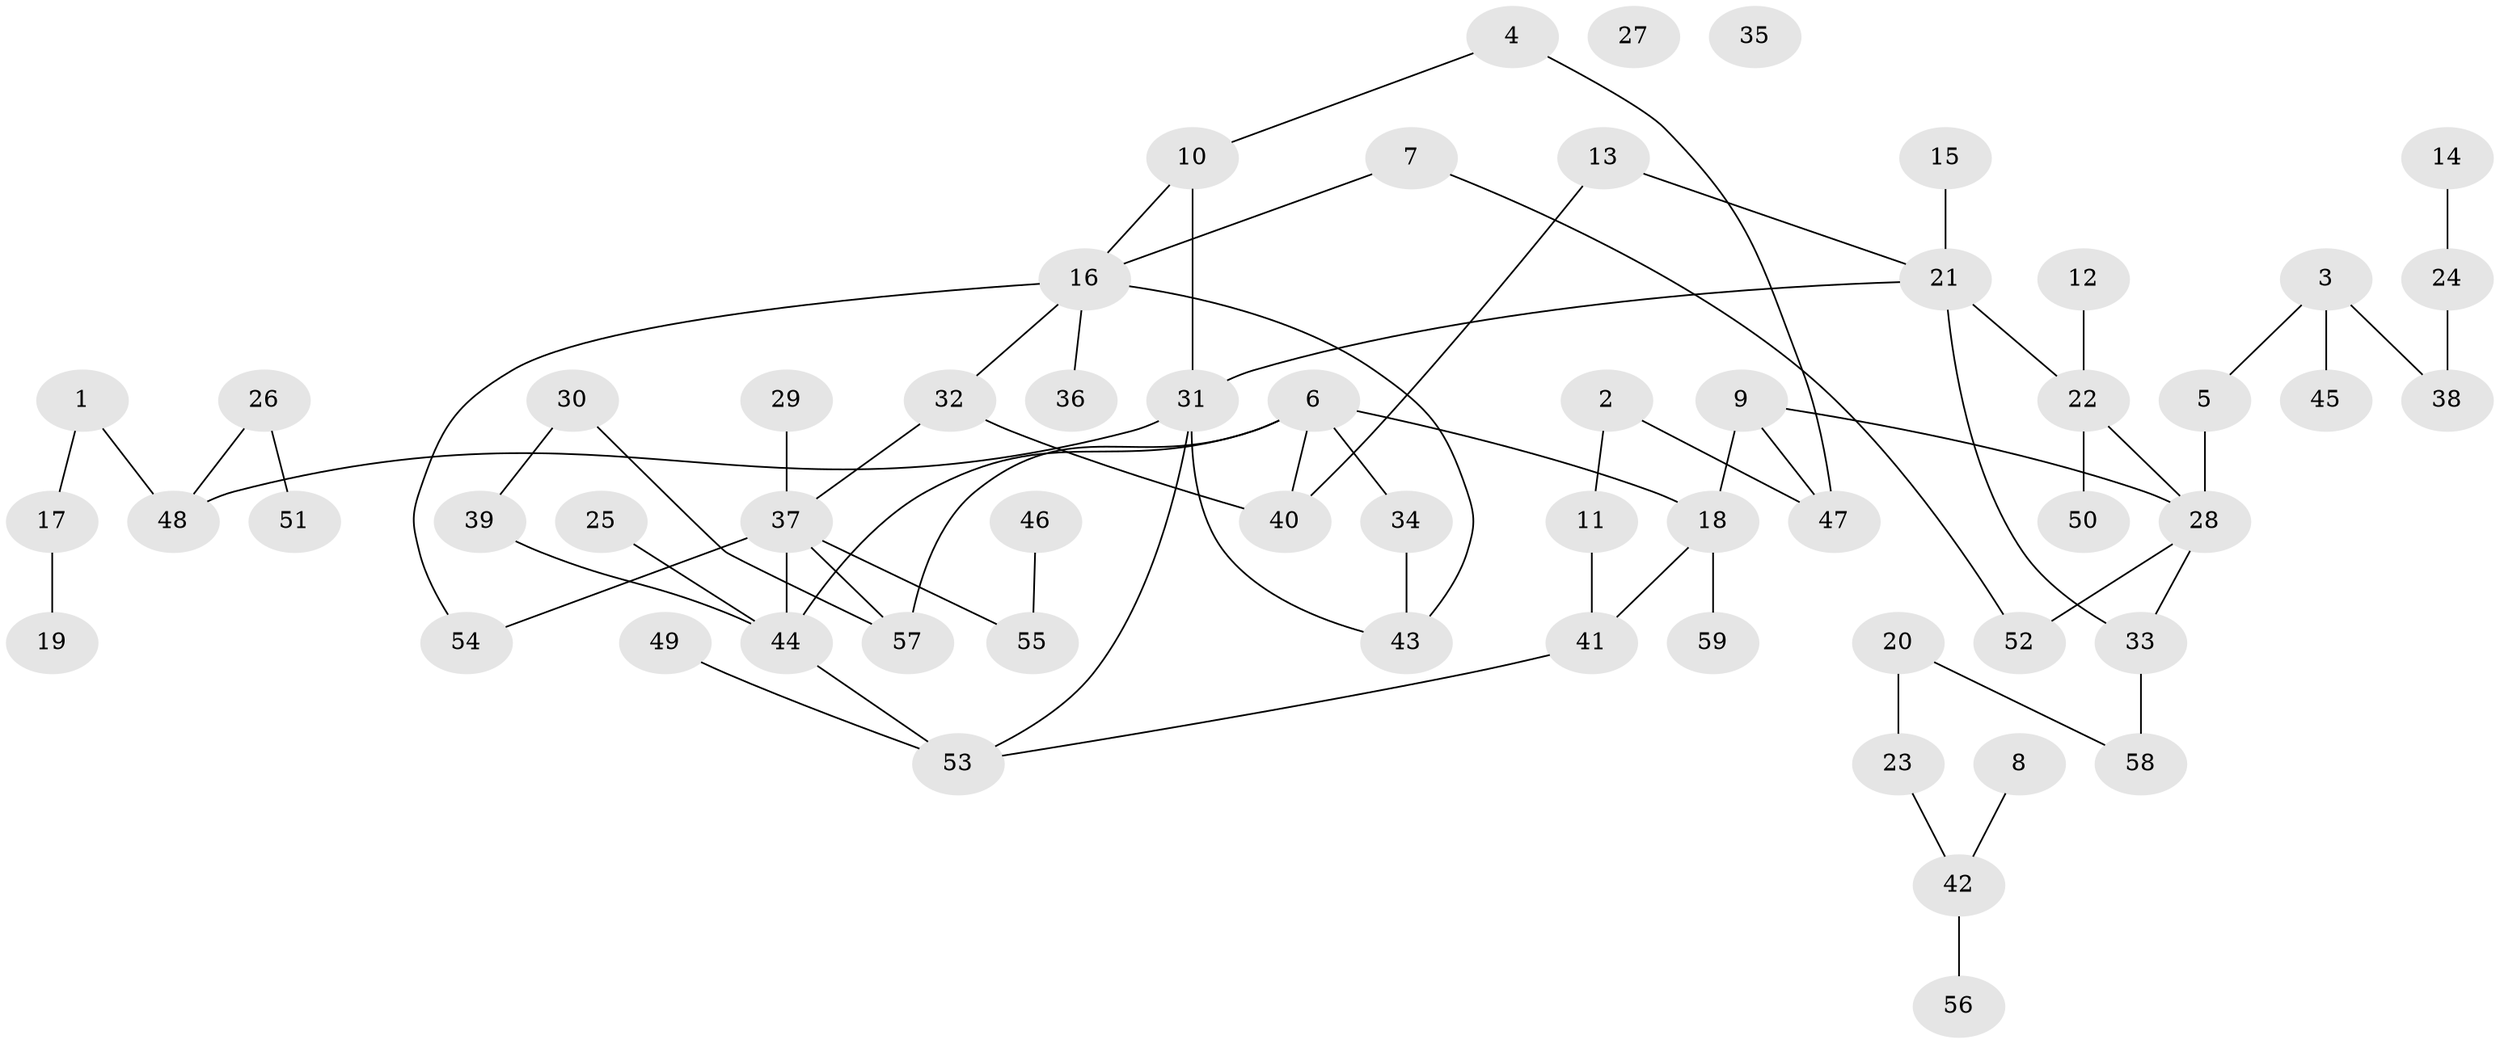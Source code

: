 // coarse degree distribution, {2: 0.23076923076923078, 3: 0.20512820512820512, 5: 0.10256410256410256, 1: 0.3076923076923077, 6: 0.02564102564102564, 7: 0.02564102564102564, 0: 0.05128205128205128, 4: 0.02564102564102564, 9: 0.02564102564102564}
// Generated by graph-tools (version 1.1) at 2025/23/03/03/25 07:23:25]
// undirected, 59 vertices, 70 edges
graph export_dot {
graph [start="1"]
  node [color=gray90,style=filled];
  1;
  2;
  3;
  4;
  5;
  6;
  7;
  8;
  9;
  10;
  11;
  12;
  13;
  14;
  15;
  16;
  17;
  18;
  19;
  20;
  21;
  22;
  23;
  24;
  25;
  26;
  27;
  28;
  29;
  30;
  31;
  32;
  33;
  34;
  35;
  36;
  37;
  38;
  39;
  40;
  41;
  42;
  43;
  44;
  45;
  46;
  47;
  48;
  49;
  50;
  51;
  52;
  53;
  54;
  55;
  56;
  57;
  58;
  59;
  1 -- 17;
  1 -- 48;
  2 -- 11;
  2 -- 47;
  3 -- 5;
  3 -- 38;
  3 -- 45;
  4 -- 10;
  4 -- 47;
  5 -- 28;
  6 -- 18;
  6 -- 34;
  6 -- 40;
  6 -- 44;
  6 -- 57;
  7 -- 16;
  7 -- 52;
  8 -- 42;
  9 -- 18;
  9 -- 28;
  9 -- 47;
  10 -- 16;
  10 -- 31;
  11 -- 41;
  12 -- 22;
  13 -- 21;
  13 -- 40;
  14 -- 24;
  15 -- 21;
  16 -- 32;
  16 -- 36;
  16 -- 43;
  16 -- 54;
  17 -- 19;
  18 -- 41;
  18 -- 59;
  20 -- 23;
  20 -- 58;
  21 -- 22;
  21 -- 31;
  21 -- 33;
  22 -- 28;
  22 -- 50;
  23 -- 42;
  24 -- 38;
  25 -- 44;
  26 -- 48;
  26 -- 51;
  28 -- 33;
  28 -- 52;
  29 -- 37;
  30 -- 39;
  30 -- 57;
  31 -- 43;
  31 -- 48;
  31 -- 53;
  32 -- 37;
  32 -- 40;
  33 -- 58;
  34 -- 43;
  37 -- 44;
  37 -- 54;
  37 -- 55;
  37 -- 57;
  39 -- 44;
  41 -- 53;
  42 -- 56;
  44 -- 53;
  46 -- 55;
  49 -- 53;
}
